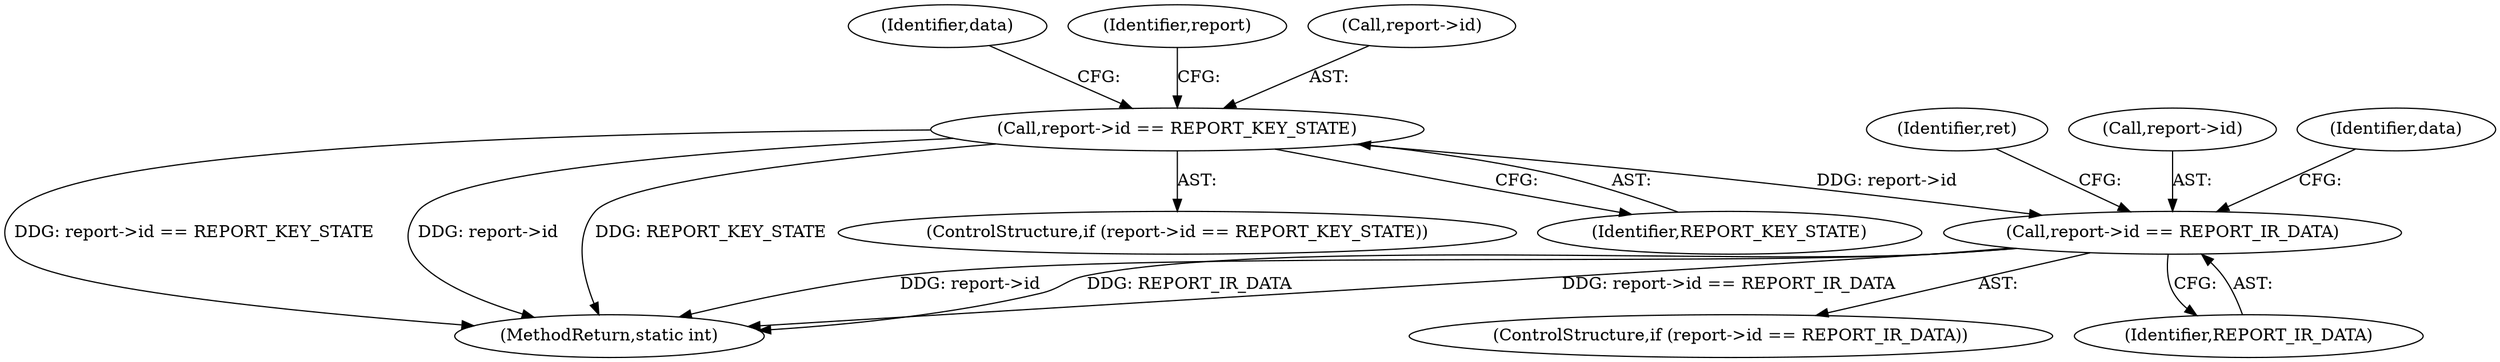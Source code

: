 digraph "0_linux_844817e47eef14141cf59b8d5ac08dd11c0a9189@pointer" {
"1000157" [label="(Call,report->id == REPORT_IR_DATA)"];
"1000134" [label="(Call,report->id == REPORT_KEY_STATE)"];
"1000142" [label="(Identifier,data)"];
"1000138" [label="(Identifier,REPORT_KEY_STATE)"];
"1000159" [label="(Identifier,report)"];
"1000164" [label="(Identifier,ret)"];
"1000158" [label="(Call,report->id)"];
"1000161" [label="(Identifier,REPORT_IR_DATA)"];
"1000236" [label="(MethodReturn,static int)"];
"1000156" [label="(ControlStructure,if (report->id == REPORT_IR_DATA))"];
"1000179" [label="(Identifier,data)"];
"1000135" [label="(Call,report->id)"];
"1000157" [label="(Call,report->id == REPORT_IR_DATA)"];
"1000133" [label="(ControlStructure,if (report->id == REPORT_KEY_STATE))"];
"1000134" [label="(Call,report->id == REPORT_KEY_STATE)"];
"1000157" -> "1000156"  [label="AST: "];
"1000157" -> "1000161"  [label="CFG: "];
"1000158" -> "1000157"  [label="AST: "];
"1000161" -> "1000157"  [label="AST: "];
"1000164" -> "1000157"  [label="CFG: "];
"1000179" -> "1000157"  [label="CFG: "];
"1000157" -> "1000236"  [label="DDG: report->id == REPORT_IR_DATA"];
"1000157" -> "1000236"  [label="DDG: report->id"];
"1000157" -> "1000236"  [label="DDG: REPORT_IR_DATA"];
"1000134" -> "1000157"  [label="DDG: report->id"];
"1000134" -> "1000133"  [label="AST: "];
"1000134" -> "1000138"  [label="CFG: "];
"1000135" -> "1000134"  [label="AST: "];
"1000138" -> "1000134"  [label="AST: "];
"1000142" -> "1000134"  [label="CFG: "];
"1000159" -> "1000134"  [label="CFG: "];
"1000134" -> "1000236"  [label="DDG: report->id == REPORT_KEY_STATE"];
"1000134" -> "1000236"  [label="DDG: report->id"];
"1000134" -> "1000236"  [label="DDG: REPORT_KEY_STATE"];
}
